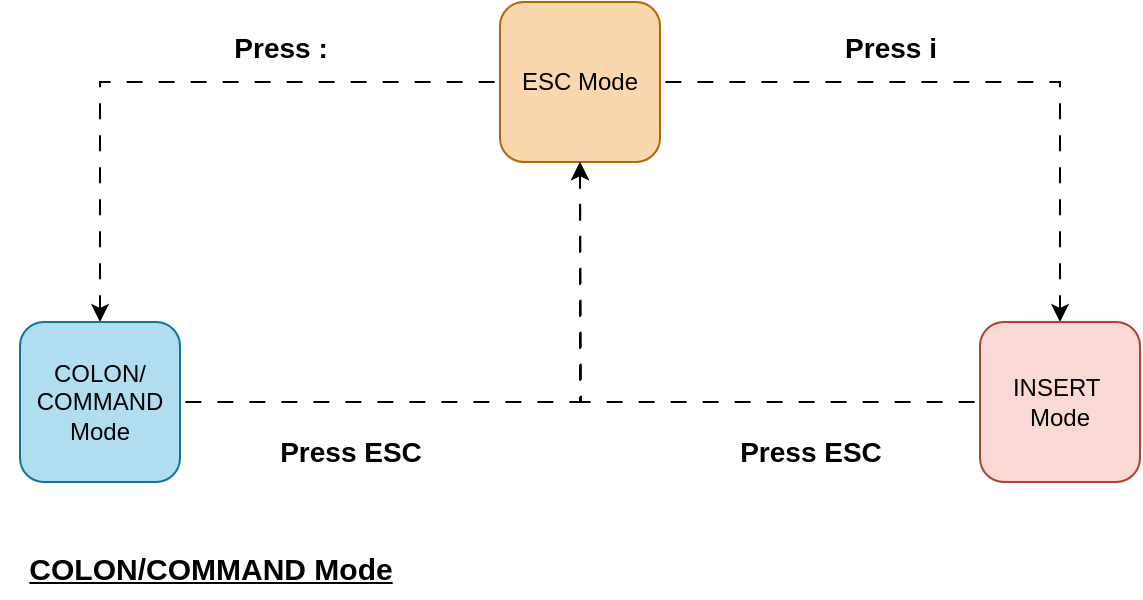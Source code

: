 <mxfile version="24.7.12">
  <diagram name="Page-1" id="a9CiyVLlU1xdvL6DFHDs">
    <mxGraphModel dx="704" dy="347" grid="1" gridSize="10" guides="1" tooltips="1" connect="1" arrows="1" fold="1" page="1" pageScale="1" pageWidth="827" pageHeight="1169" math="0" shadow="0">
      <root>
        <mxCell id="0" />
        <mxCell id="1" parent="0" />
        <mxCell id="xOx3KGiHIYeHcW63kixq-4" style="edgeStyle=orthogonalEdgeStyle;rounded=0;orthogonalLoop=1;jettySize=auto;html=1;entryX=0.5;entryY=0;entryDx=0;entryDy=0;flowAnimation=1;" parent="1" source="xOx3KGiHIYeHcW63kixq-1" target="xOx3KGiHIYeHcW63kixq-2" edge="1">
          <mxGeometry relative="1" as="geometry" />
        </mxCell>
        <mxCell id="xOx3KGiHIYeHcW63kixq-5" style="edgeStyle=orthogonalEdgeStyle;rounded=0;orthogonalLoop=1;jettySize=auto;html=1;exitX=1;exitY=0.5;exitDx=0;exitDy=0;entryX=0.5;entryY=0;entryDx=0;entryDy=0;flowAnimation=1;" parent="1" source="xOx3KGiHIYeHcW63kixq-1" target="xOx3KGiHIYeHcW63kixq-3" edge="1">
          <mxGeometry relative="1" as="geometry" />
        </mxCell>
        <mxCell id="xOx3KGiHIYeHcW63kixq-1" value="ESC Mode" style="rounded=1;whiteSpace=wrap;html=1;fillColor=#fad7ac;strokeColor=#b46504;" parent="1" vertex="1">
          <mxGeometry x="360" y="200" width="80" height="80" as="geometry" />
        </mxCell>
        <mxCell id="xOx3KGiHIYeHcW63kixq-6" style="edgeStyle=orthogonalEdgeStyle;rounded=0;orthogonalLoop=1;jettySize=auto;html=1;exitX=1;exitY=0.5;exitDx=0;exitDy=0;flowAnimation=1;" parent="1" source="xOx3KGiHIYeHcW63kixq-2" target="xOx3KGiHIYeHcW63kixq-1" edge="1">
          <mxGeometry relative="1" as="geometry" />
        </mxCell>
        <mxCell id="xOx3KGiHIYeHcW63kixq-2" value="COLON/&lt;div&gt;COMMAND&lt;div&gt;Mode&lt;/div&gt;&lt;/div&gt;" style="rounded=1;whiteSpace=wrap;html=1;fillColor=#b1ddf0;strokeColor=#10739e;" parent="1" vertex="1">
          <mxGeometry x="120" y="360" width="80" height="80" as="geometry" />
        </mxCell>
        <mxCell id="xOx3KGiHIYeHcW63kixq-7" style="edgeStyle=orthogonalEdgeStyle;rounded=0;orthogonalLoop=1;jettySize=auto;html=1;flowAnimation=1;" parent="1" source="xOx3KGiHIYeHcW63kixq-3" edge="1">
          <mxGeometry relative="1" as="geometry">
            <mxPoint x="400" y="280" as="targetPoint" />
          </mxGeometry>
        </mxCell>
        <mxCell id="xOx3KGiHIYeHcW63kixq-3" value="INSERT&amp;nbsp;&lt;div&gt;Mode&lt;/div&gt;" style="rounded=1;whiteSpace=wrap;html=1;fillColor=#fad9d5;strokeColor=#ae4132;" parent="1" vertex="1">
          <mxGeometry x="600" y="360" width="80" height="80" as="geometry" />
        </mxCell>
        <mxCell id="xOx3KGiHIYeHcW63kixq-8" value="&lt;b&gt;&lt;font style=&quot;font-size: 14px;&quot;&gt;Press :&lt;/font&gt;&lt;/b&gt;" style="text;html=1;align=center;verticalAlign=middle;resizable=0;points=[];autosize=1;strokeColor=none;fillColor=none;" parent="1" vertex="1">
          <mxGeometry x="215" y="208" width="70" height="30" as="geometry" />
        </mxCell>
        <mxCell id="xOx3KGiHIYeHcW63kixq-9" value="&lt;b&gt;&lt;font style=&quot;font-size: 14px;&quot;&gt;Press i&lt;/font&gt;&lt;/b&gt;" style="text;html=1;align=center;verticalAlign=middle;resizable=0;points=[];autosize=1;strokeColor=none;fillColor=none;" parent="1" vertex="1">
          <mxGeometry x="520" y="208" width="70" height="30" as="geometry" />
        </mxCell>
        <mxCell id="xOx3KGiHIYeHcW63kixq-10" value="&lt;b&gt;&lt;font style=&quot;font-size: 14px;&quot;&gt;Press ESC&lt;/font&gt;&lt;/b&gt;" style="text;html=1;align=center;verticalAlign=middle;resizable=0;points=[];autosize=1;strokeColor=none;fillColor=none;" parent="1" vertex="1">
          <mxGeometry x="240" y="410" width="90" height="30" as="geometry" />
        </mxCell>
        <mxCell id="xOx3KGiHIYeHcW63kixq-11" value="&lt;b&gt;&lt;font style=&quot;font-size: 14px;&quot;&gt;Press ESC&lt;/font&gt;&lt;/b&gt;" style="text;html=1;align=center;verticalAlign=middle;resizable=0;points=[];autosize=1;strokeColor=none;fillColor=none;" parent="1" vertex="1">
          <mxGeometry x="470" y="410" width="90" height="30" as="geometry" />
        </mxCell>
        <mxCell id="LRrz0mq3xfaDvi1u3HvU-1" value="&lt;b&gt;&lt;u&gt;&lt;font style=&quot;font-size: 15px;&quot;&gt;COLON/COMMAND Mode&lt;/font&gt;&lt;/u&gt;&lt;/b&gt;" style="text;html=1;align=center;verticalAlign=middle;resizable=0;points=[];autosize=1;strokeColor=none;fillColor=none;" vertex="1" parent="1">
          <mxGeometry x="110" y="468" width="210" height="30" as="geometry" />
        </mxCell>
      </root>
    </mxGraphModel>
  </diagram>
</mxfile>
